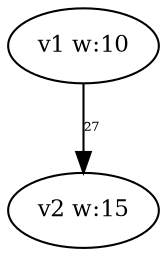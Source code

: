 digraph {
	v1 [label="v1 w:10" fontsize=11.0]
	v2 [label="v2 w:15" fontsize=11.0]
	v1 -> v2 [label=27 constraint=true fontsize=6.0]
}
